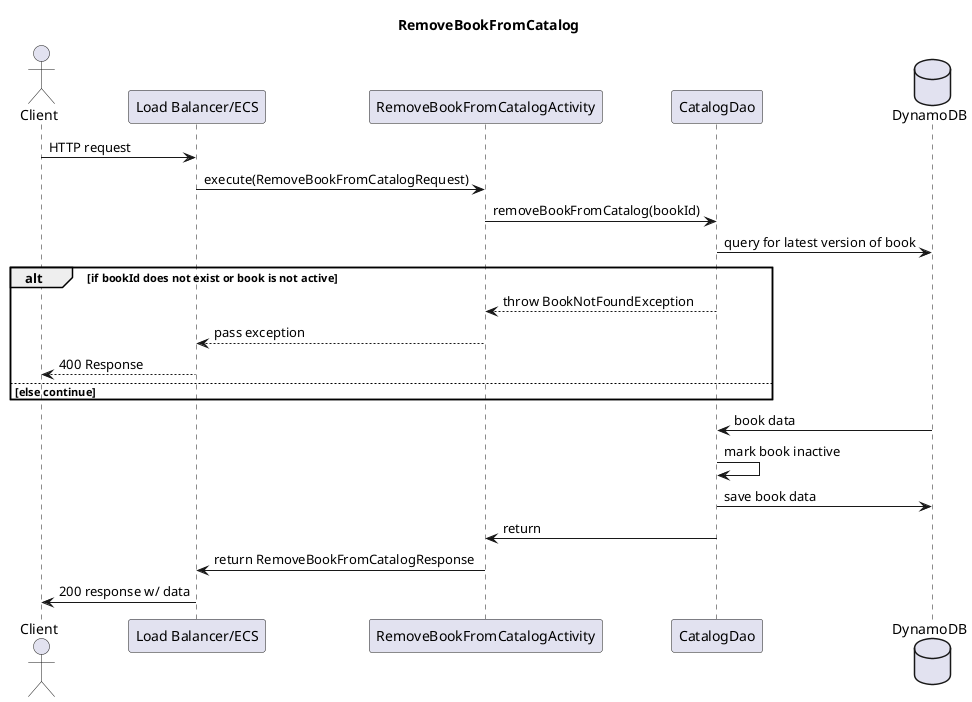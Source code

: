 @startuml
title RemoveBookFromCatalog

actor Client
participant "Load Balancer/ECS" as ecs
participant RemoveBookFromCatalogActivity
participant CatalogDao
database DynamoDB

Client -> ecs : HTTP request
ecs -> RemoveBookFromCatalogActivity : execute(RemoveBookFromCatalogRequest)
RemoveBookFromCatalogActivity -> CatalogDao : removeBookFromCatalog(bookId)
CatalogDao -> DynamoDB : query for latest version of book
alt if bookId does not exist or book is not active
    CatalogDao --> RemoveBookFromCatalogActivity : throw BookNotFoundException
    RemoveBookFromCatalogActivity --> ecs : pass exception
    ecs --> Client : 400 Response
else else continue
end
DynamoDB -> CatalogDao : book data
CatalogDao -> CatalogDao : mark book inactive
CatalogDao -> DynamoDB : save book data
CatalogDao -> RemoveBookFromCatalogActivity : return
RemoveBookFromCatalogActivity -> ecs : return RemoveBookFromCatalogResponse
ecs -> Client : 200 response w/ data
@enduml

